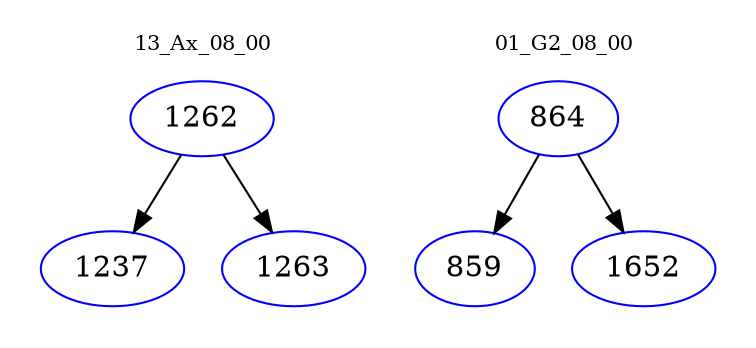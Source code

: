 digraph{
subgraph cluster_0 {
color = white
label = "13_Ax_08_00";
fontsize=10;
T0_1262 [label="1262", color="blue"]
T0_1262 -> T0_1237 [color="black"]
T0_1237 [label="1237", color="blue"]
T0_1262 -> T0_1263 [color="black"]
T0_1263 [label="1263", color="blue"]
}
subgraph cluster_1 {
color = white
label = "01_G2_08_00";
fontsize=10;
T1_864 [label="864", color="blue"]
T1_864 -> T1_859 [color="black"]
T1_859 [label="859", color="blue"]
T1_864 -> T1_1652 [color="black"]
T1_1652 [label="1652", color="blue"]
}
}
